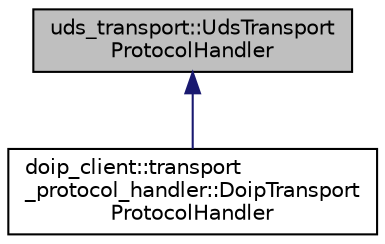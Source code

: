 digraph "uds_transport::UdsTransportProtocolHandler"
{
 // LATEX_PDF_SIZE
  edge [fontname="Helvetica",fontsize="10",labelfontname="Helvetica",labelfontsize="10"];
  node [fontname="Helvetica",fontsize="10",shape=record];
  Node1 [label="uds_transport::UdsTransport\lProtocolHandler",height=0.2,width=0.4,color="black", fillcolor="grey75", style="filled", fontcolor="black",tooltip=" "];
  Node1 -> Node2 [dir="back",color="midnightblue",fontsize="10",style="solid",fontname="Helvetica"];
  Node2 [label="doip_client::transport\l_protocol_handler::DoipTransport\lProtocolHandler",height=0.2,width=0.4,color="black", fillcolor="white", style="filled",URL="$classdoip__client_1_1transport__protocol__handler_1_1DoipTransportProtocolHandler.html",tooltip="Protocol handler class to manage the whole Doip protocol communication."];
}
